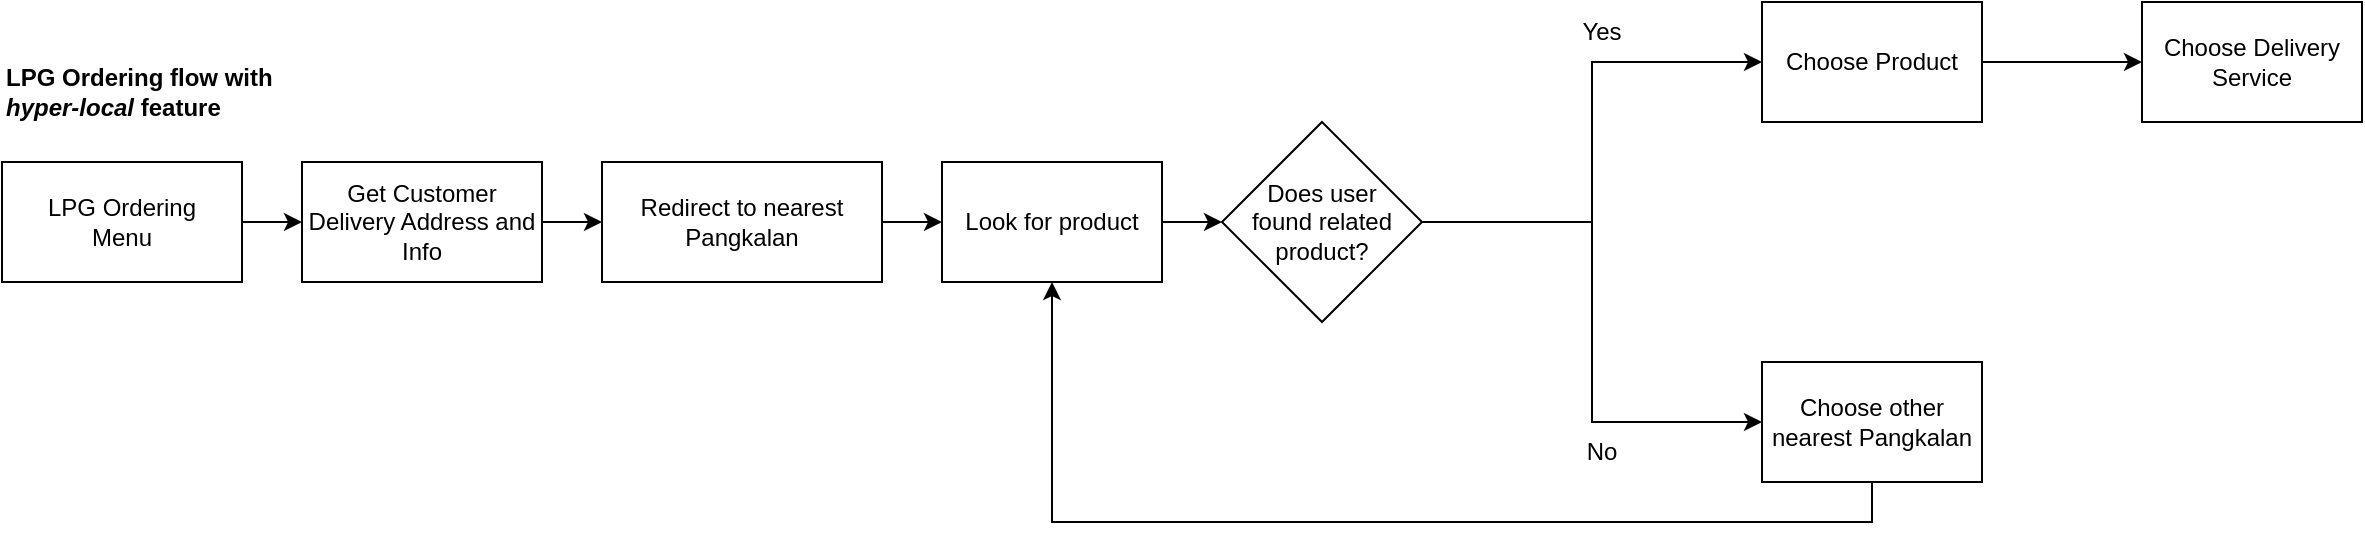 <mxfile version="18.1.2" type="github">
  <diagram id="tCEU7aNI3vppZz3mpr0o" name="Page-1">
    <mxGraphModel dx="1203" dy="708" grid="1" gridSize="10" guides="1" tooltips="1" connect="1" arrows="1" fold="1" page="1" pageScale="1" pageWidth="850" pageHeight="1100" math="0" shadow="0">
      <root>
        <mxCell id="0" />
        <mxCell id="1" parent="0" />
        <mxCell id="jsObKKHN_H2wyqt8bMDx-16" style="edgeStyle=orthogonalEdgeStyle;rounded=0;orthogonalLoop=1;jettySize=auto;html=1;exitX=1;exitY=0.5;exitDx=0;exitDy=0;entryX=0;entryY=0.5;entryDx=0;entryDy=0;" edge="1" parent="1" source="jsObKKHN_H2wyqt8bMDx-1" target="jsObKKHN_H2wyqt8bMDx-2">
          <mxGeometry relative="1" as="geometry" />
        </mxCell>
        <mxCell id="jsObKKHN_H2wyqt8bMDx-1" value="LPG Ordering&lt;br&gt;Menu" style="rounded=0;whiteSpace=wrap;html=1;" vertex="1" parent="1">
          <mxGeometry x="80" y="230" width="120" height="60" as="geometry" />
        </mxCell>
        <mxCell id="jsObKKHN_H2wyqt8bMDx-17" style="edgeStyle=orthogonalEdgeStyle;rounded=0;orthogonalLoop=1;jettySize=auto;html=1;exitX=1;exitY=0.5;exitDx=0;exitDy=0;entryX=0;entryY=0.5;entryDx=0;entryDy=0;" edge="1" parent="1" source="jsObKKHN_H2wyqt8bMDx-2" target="jsObKKHN_H2wyqt8bMDx-3">
          <mxGeometry relative="1" as="geometry" />
        </mxCell>
        <mxCell id="jsObKKHN_H2wyqt8bMDx-2" value="Get Customer&lt;br&gt;Delivery Address and Info" style="rounded=0;whiteSpace=wrap;html=1;" vertex="1" parent="1">
          <mxGeometry x="230" y="230" width="120" height="60" as="geometry" />
        </mxCell>
        <mxCell id="jsObKKHN_H2wyqt8bMDx-18" style="edgeStyle=orthogonalEdgeStyle;rounded=0;orthogonalLoop=1;jettySize=auto;html=1;exitX=1;exitY=0.5;exitDx=0;exitDy=0;entryX=0;entryY=0.5;entryDx=0;entryDy=0;" edge="1" parent="1" source="jsObKKHN_H2wyqt8bMDx-3" target="jsObKKHN_H2wyqt8bMDx-5">
          <mxGeometry relative="1" as="geometry" />
        </mxCell>
        <mxCell id="jsObKKHN_H2wyqt8bMDx-3" value="Redirect to nearest Pangkalan" style="rounded=0;whiteSpace=wrap;html=1;" vertex="1" parent="1">
          <mxGeometry x="380" y="230" width="140" height="60" as="geometry" />
        </mxCell>
        <mxCell id="jsObKKHN_H2wyqt8bMDx-4" value="LPG Ordering flow with&lt;br&gt;&lt;i&gt;hyper-local&lt;/i&gt;&amp;nbsp;feature" style="text;html=1;strokeColor=none;fillColor=none;align=left;verticalAlign=middle;whiteSpace=wrap;rounded=0;fontStyle=1" vertex="1" parent="1">
          <mxGeometry x="80" y="180" width="240" height="30" as="geometry" />
        </mxCell>
        <mxCell id="jsObKKHN_H2wyqt8bMDx-8" style="edgeStyle=orthogonalEdgeStyle;rounded=0;orthogonalLoop=1;jettySize=auto;html=1;exitX=1;exitY=0.5;exitDx=0;exitDy=0;entryX=0;entryY=0.5;entryDx=0;entryDy=0;" edge="1" parent="1" source="jsObKKHN_H2wyqt8bMDx-13" target="jsObKKHN_H2wyqt8bMDx-6">
          <mxGeometry relative="1" as="geometry">
            <mxPoint x="820" y="260" as="sourcePoint" />
          </mxGeometry>
        </mxCell>
        <mxCell id="jsObKKHN_H2wyqt8bMDx-9" style="edgeStyle=orthogonalEdgeStyle;rounded=0;orthogonalLoop=1;jettySize=auto;html=1;exitX=1;exitY=0.5;exitDx=0;exitDy=0;entryX=0;entryY=0.5;entryDx=0;entryDy=0;" edge="1" parent="1" source="jsObKKHN_H2wyqt8bMDx-13" target="jsObKKHN_H2wyqt8bMDx-7">
          <mxGeometry relative="1" as="geometry">
            <mxPoint x="820" y="260" as="sourcePoint" />
          </mxGeometry>
        </mxCell>
        <mxCell id="jsObKKHN_H2wyqt8bMDx-15" style="edgeStyle=orthogonalEdgeStyle;rounded=0;orthogonalLoop=1;jettySize=auto;html=1;exitX=1;exitY=0.5;exitDx=0;exitDy=0;entryX=0;entryY=0.5;entryDx=0;entryDy=0;" edge="1" parent="1" source="jsObKKHN_H2wyqt8bMDx-5" target="jsObKKHN_H2wyqt8bMDx-13">
          <mxGeometry relative="1" as="geometry" />
        </mxCell>
        <mxCell id="jsObKKHN_H2wyqt8bMDx-5" value="Look for product" style="rounded=0;whiteSpace=wrap;html=1;" vertex="1" parent="1">
          <mxGeometry x="550" y="230" width="110" height="60" as="geometry" />
        </mxCell>
        <mxCell id="jsObKKHN_H2wyqt8bMDx-20" style="edgeStyle=orthogonalEdgeStyle;rounded=0;orthogonalLoop=1;jettySize=auto;html=1;exitX=1;exitY=0.5;exitDx=0;exitDy=0;entryX=0;entryY=0.5;entryDx=0;entryDy=0;" edge="1" parent="1" source="jsObKKHN_H2wyqt8bMDx-6" target="jsObKKHN_H2wyqt8bMDx-19">
          <mxGeometry relative="1" as="geometry" />
        </mxCell>
        <mxCell id="jsObKKHN_H2wyqt8bMDx-6" value="Choose Product" style="rounded=0;whiteSpace=wrap;html=1;" vertex="1" parent="1">
          <mxGeometry x="960" y="150" width="110" height="60" as="geometry" />
        </mxCell>
        <mxCell id="jsObKKHN_H2wyqt8bMDx-14" style="edgeStyle=orthogonalEdgeStyle;rounded=0;orthogonalLoop=1;jettySize=auto;html=1;exitX=0.5;exitY=1;exitDx=0;exitDy=0;entryX=0.5;entryY=1;entryDx=0;entryDy=0;" edge="1" parent="1" source="jsObKKHN_H2wyqt8bMDx-7" target="jsObKKHN_H2wyqt8bMDx-5">
          <mxGeometry relative="1" as="geometry" />
        </mxCell>
        <mxCell id="jsObKKHN_H2wyqt8bMDx-7" value="Choose other nearest Pangkalan" style="rounded=0;whiteSpace=wrap;html=1;" vertex="1" parent="1">
          <mxGeometry x="960" y="330" width="110" height="60" as="geometry" />
        </mxCell>
        <mxCell id="jsObKKHN_H2wyqt8bMDx-10" value="Yes" style="text;html=1;strokeColor=none;fillColor=none;align=center;verticalAlign=middle;whiteSpace=wrap;rounded=0;" vertex="1" parent="1">
          <mxGeometry x="850" y="150" width="60" height="30" as="geometry" />
        </mxCell>
        <mxCell id="jsObKKHN_H2wyqt8bMDx-11" value="No" style="text;html=1;strokeColor=none;fillColor=none;align=center;verticalAlign=middle;whiteSpace=wrap;rounded=0;" vertex="1" parent="1">
          <mxGeometry x="850" y="360" width="60" height="30" as="geometry" />
        </mxCell>
        <mxCell id="jsObKKHN_H2wyqt8bMDx-13" value="Does user&lt;br&gt;found related product?" style="rhombus;whiteSpace=wrap;html=1;" vertex="1" parent="1">
          <mxGeometry x="690" y="210" width="100" height="100" as="geometry" />
        </mxCell>
        <mxCell id="jsObKKHN_H2wyqt8bMDx-19" value="Choose Delivery&lt;br&gt;Service" style="rounded=0;whiteSpace=wrap;html=1;" vertex="1" parent="1">
          <mxGeometry x="1150" y="150" width="110" height="60" as="geometry" />
        </mxCell>
      </root>
    </mxGraphModel>
  </diagram>
</mxfile>
